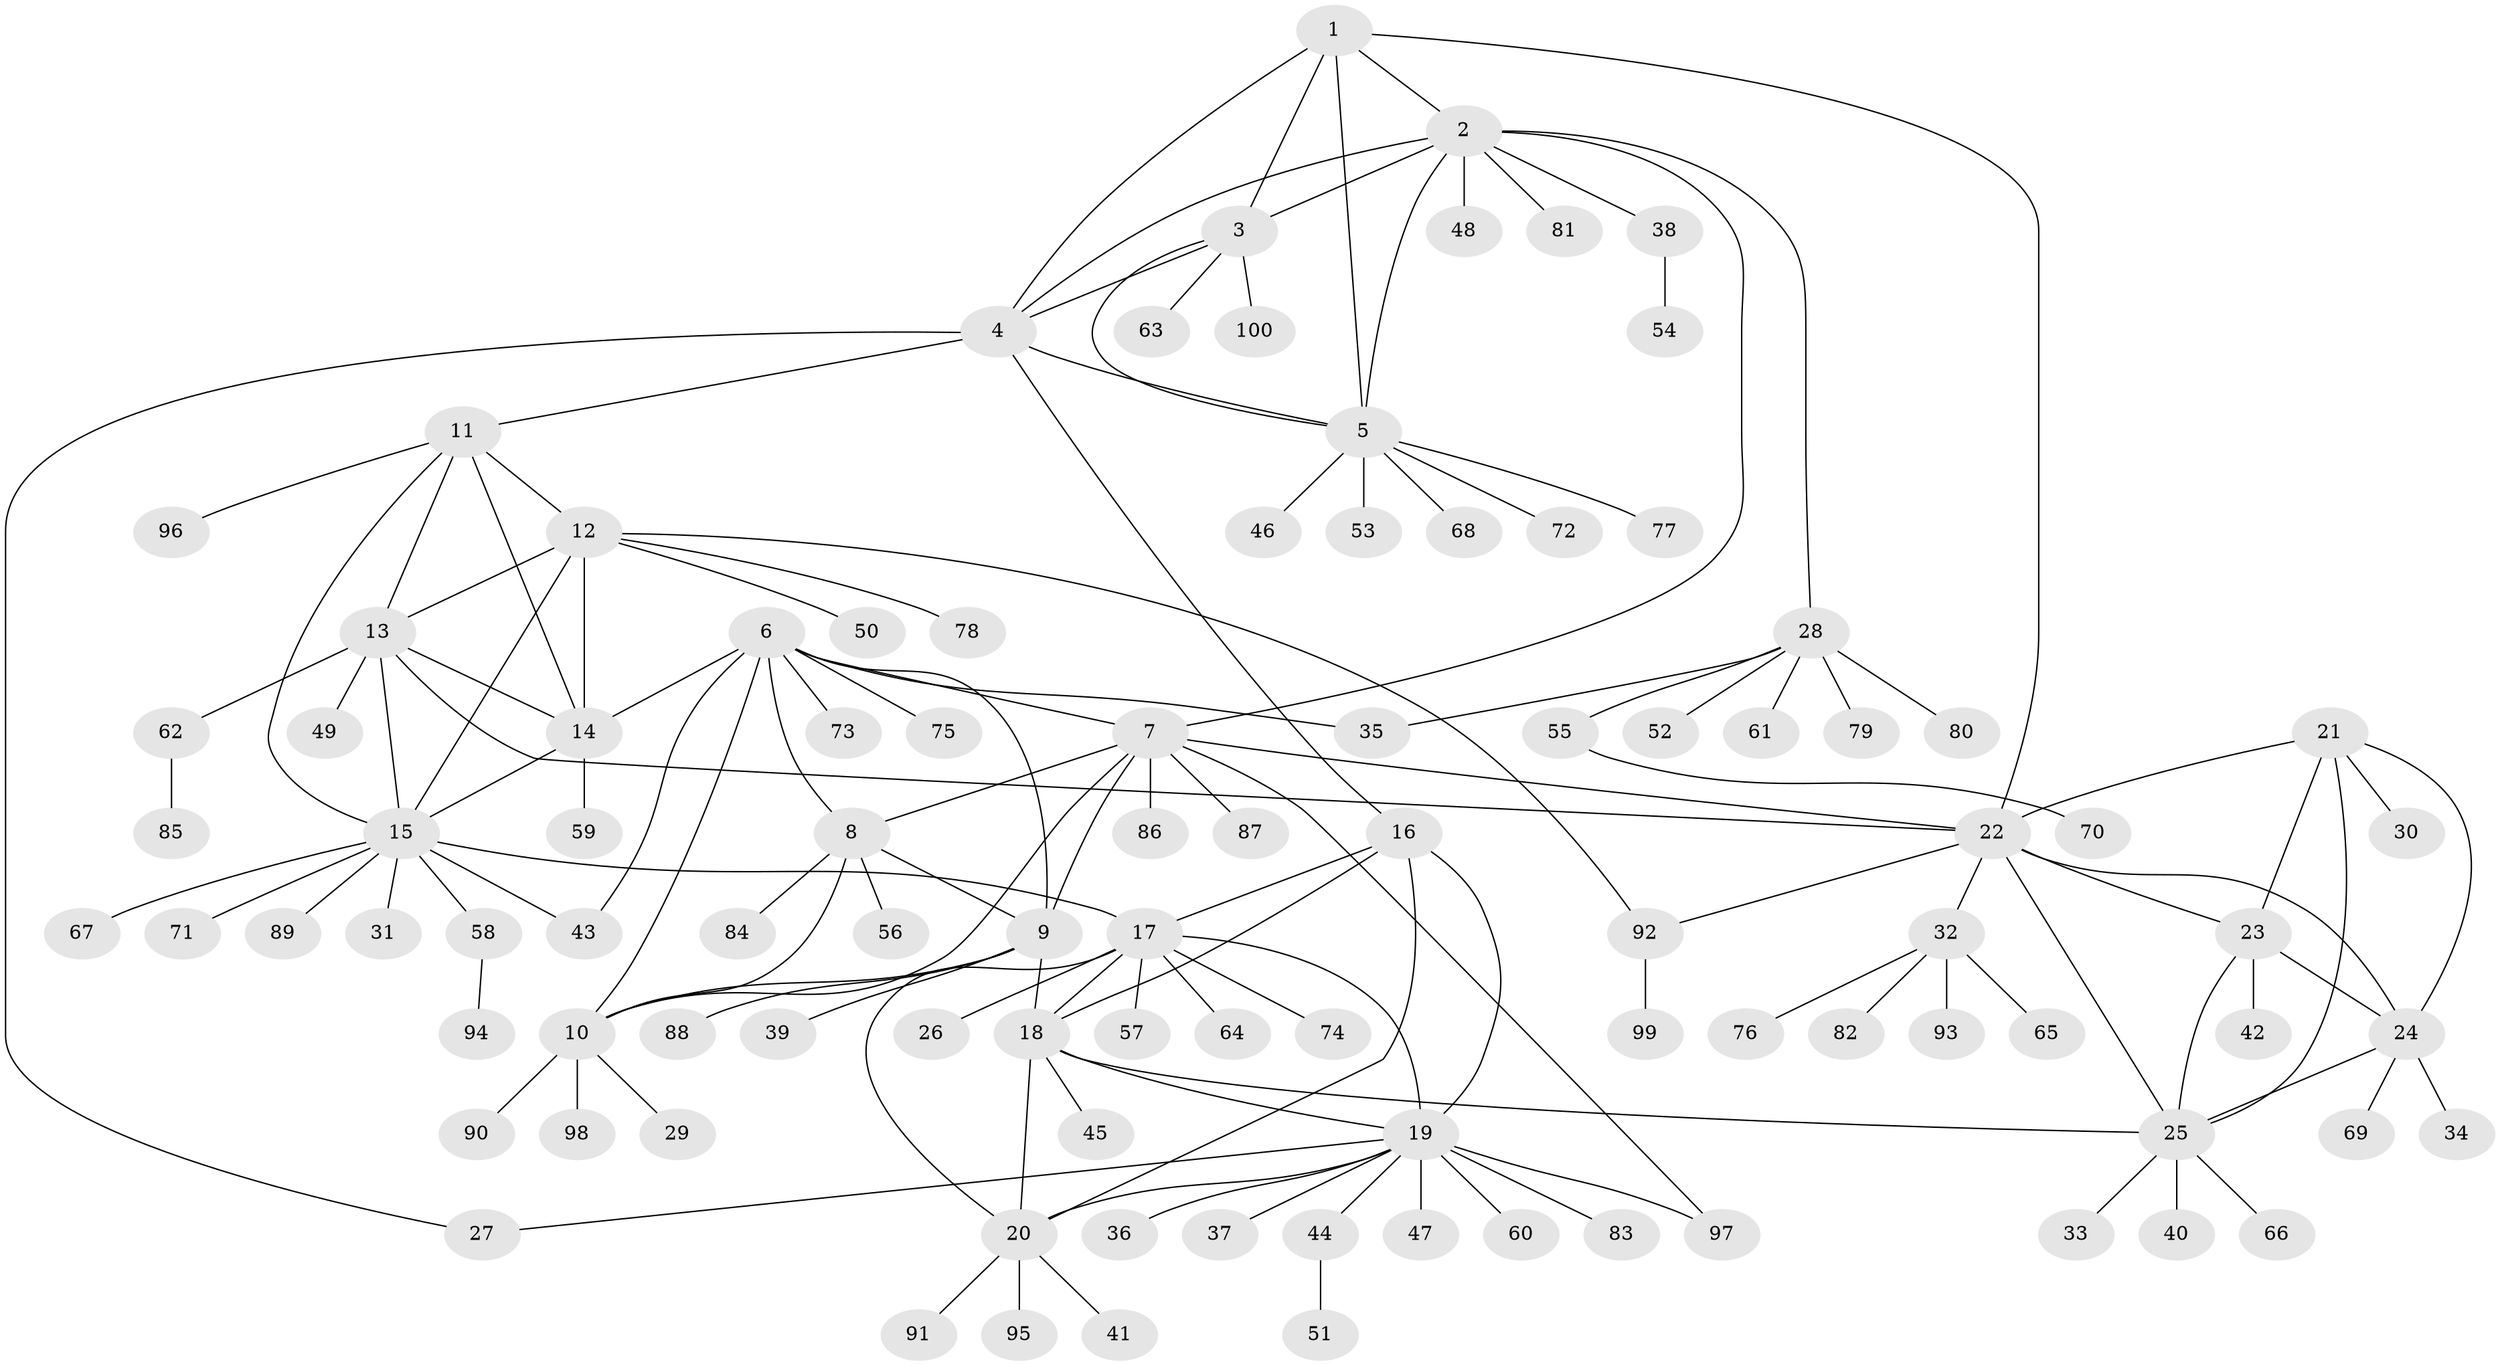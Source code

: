 // Generated by graph-tools (version 1.1) at 2025/16/03/09/25 04:16:06]
// undirected, 100 vertices, 140 edges
graph export_dot {
graph [start="1"]
  node [color=gray90,style=filled];
  1;
  2;
  3;
  4;
  5;
  6;
  7;
  8;
  9;
  10;
  11;
  12;
  13;
  14;
  15;
  16;
  17;
  18;
  19;
  20;
  21;
  22;
  23;
  24;
  25;
  26;
  27;
  28;
  29;
  30;
  31;
  32;
  33;
  34;
  35;
  36;
  37;
  38;
  39;
  40;
  41;
  42;
  43;
  44;
  45;
  46;
  47;
  48;
  49;
  50;
  51;
  52;
  53;
  54;
  55;
  56;
  57;
  58;
  59;
  60;
  61;
  62;
  63;
  64;
  65;
  66;
  67;
  68;
  69;
  70;
  71;
  72;
  73;
  74;
  75;
  76;
  77;
  78;
  79;
  80;
  81;
  82;
  83;
  84;
  85;
  86;
  87;
  88;
  89;
  90;
  91;
  92;
  93;
  94;
  95;
  96;
  97;
  98;
  99;
  100;
  1 -- 2;
  1 -- 3;
  1 -- 4;
  1 -- 5;
  1 -- 22;
  2 -- 3;
  2 -- 4;
  2 -- 5;
  2 -- 7;
  2 -- 28;
  2 -- 38;
  2 -- 48;
  2 -- 81;
  3 -- 4;
  3 -- 5;
  3 -- 63;
  3 -- 100;
  4 -- 5;
  4 -- 11;
  4 -- 16;
  4 -- 27;
  5 -- 46;
  5 -- 53;
  5 -- 68;
  5 -- 72;
  5 -- 77;
  6 -- 7;
  6 -- 8;
  6 -- 9;
  6 -- 10;
  6 -- 14;
  6 -- 35;
  6 -- 43;
  6 -- 73;
  6 -- 75;
  7 -- 8;
  7 -- 9;
  7 -- 10;
  7 -- 22;
  7 -- 86;
  7 -- 87;
  7 -- 97;
  8 -- 9;
  8 -- 10;
  8 -- 56;
  8 -- 84;
  9 -- 10;
  9 -- 18;
  9 -- 39;
  9 -- 88;
  10 -- 29;
  10 -- 90;
  10 -- 98;
  11 -- 12;
  11 -- 13;
  11 -- 14;
  11 -- 15;
  11 -- 96;
  12 -- 13;
  12 -- 14;
  12 -- 15;
  12 -- 50;
  12 -- 78;
  12 -- 92;
  13 -- 14;
  13 -- 15;
  13 -- 22;
  13 -- 49;
  13 -- 62;
  14 -- 15;
  14 -- 59;
  15 -- 17;
  15 -- 31;
  15 -- 43;
  15 -- 58;
  15 -- 67;
  15 -- 71;
  15 -- 89;
  16 -- 17;
  16 -- 18;
  16 -- 19;
  16 -- 20;
  17 -- 18;
  17 -- 19;
  17 -- 20;
  17 -- 26;
  17 -- 57;
  17 -- 64;
  17 -- 74;
  18 -- 19;
  18 -- 20;
  18 -- 25;
  18 -- 45;
  19 -- 20;
  19 -- 27;
  19 -- 36;
  19 -- 37;
  19 -- 44;
  19 -- 47;
  19 -- 60;
  19 -- 83;
  19 -- 97;
  20 -- 41;
  20 -- 91;
  20 -- 95;
  21 -- 22;
  21 -- 23;
  21 -- 24;
  21 -- 25;
  21 -- 30;
  22 -- 23;
  22 -- 24;
  22 -- 25;
  22 -- 32;
  22 -- 92;
  23 -- 24;
  23 -- 25;
  23 -- 42;
  24 -- 25;
  24 -- 34;
  24 -- 69;
  25 -- 33;
  25 -- 40;
  25 -- 66;
  28 -- 35;
  28 -- 52;
  28 -- 55;
  28 -- 61;
  28 -- 79;
  28 -- 80;
  32 -- 65;
  32 -- 76;
  32 -- 82;
  32 -- 93;
  38 -- 54;
  44 -- 51;
  55 -- 70;
  58 -- 94;
  62 -- 85;
  92 -- 99;
}
